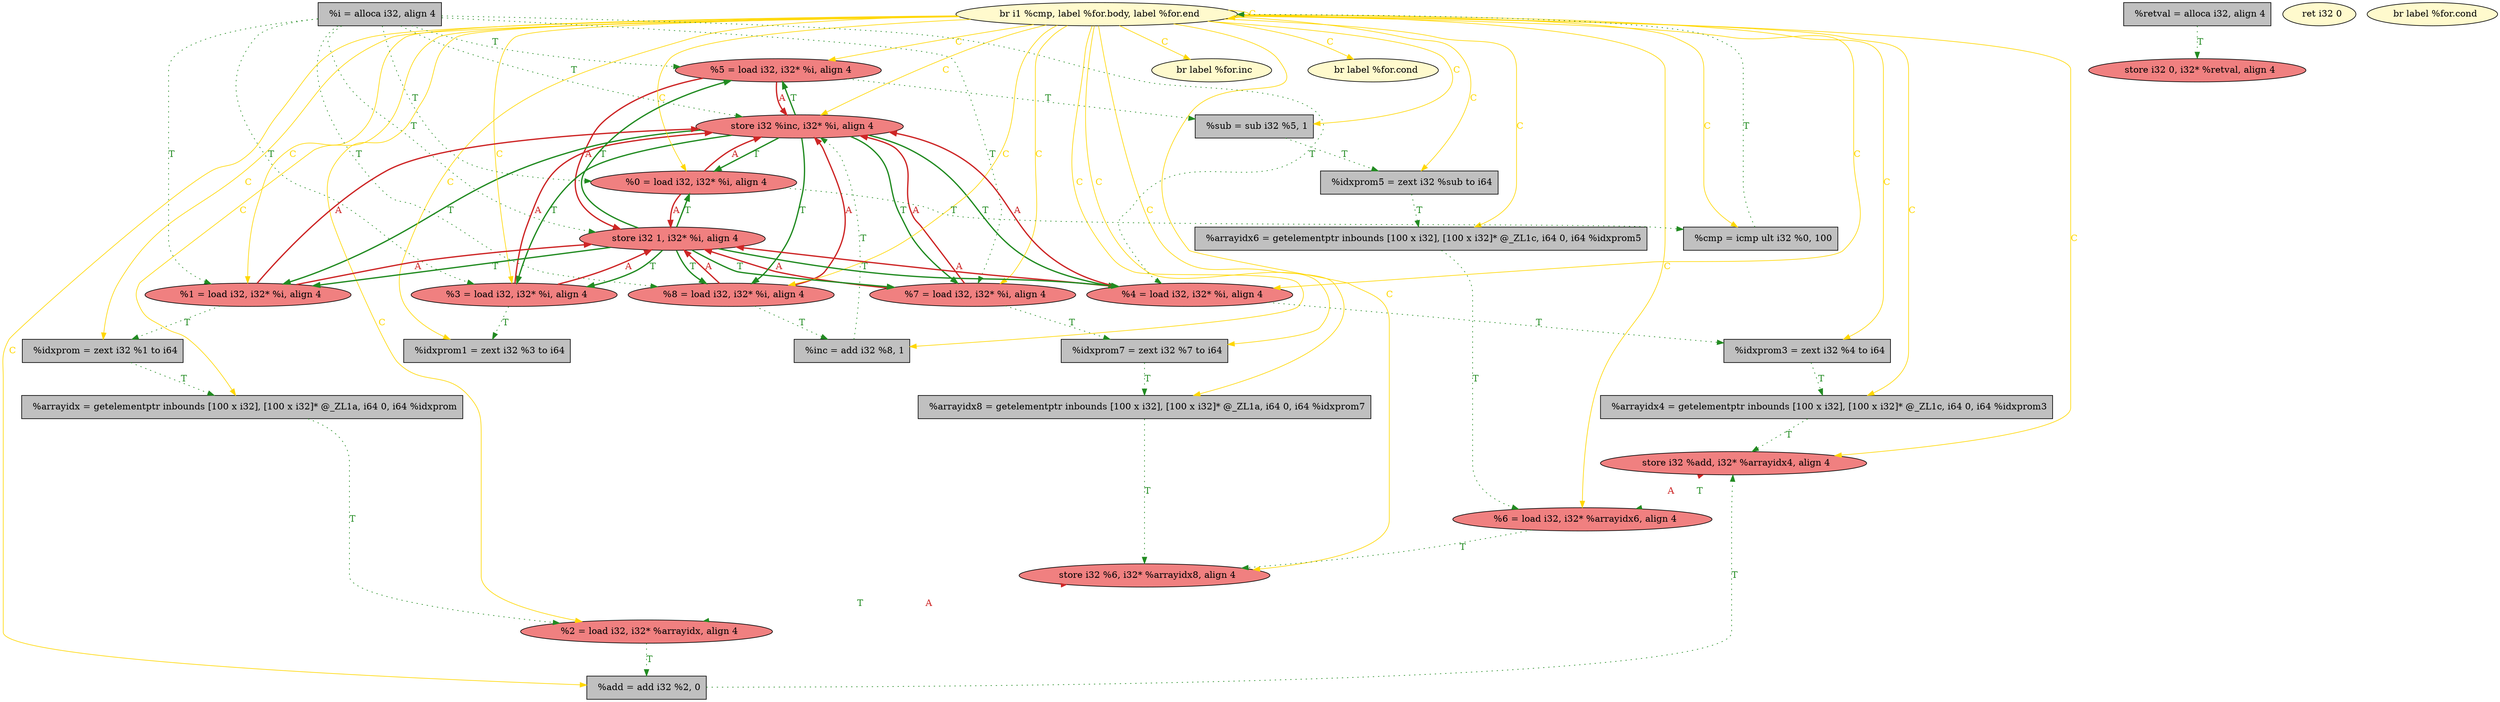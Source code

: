 
digraph G {


node30 [fillcolor=grey,label="  %arrayidx4 = getelementptr inbounds [100 x i32], [100 x i32]* @_ZL1c, i64 0, i64 %idxprom3",shape=rectangle,style=filled ]
node28 [fillcolor=lightcoral,label="  %5 = load i32, i32* %i, align 4",shape=ellipse,style=filled ]
node25 [fillcolor=lightcoral,label="  %7 = load i32, i32* %i, align 4",shape=ellipse,style=filled ]
node33 [fillcolor=lightcoral,label="  store i32 0, i32* %retval, align 4",shape=ellipse,style=filled ]
node22 [fillcolor=lemonchiffon,label="  ret i32 0",shape=ellipse,style=filled ]
node21 [fillcolor=lightcoral,label="  store i32 %inc, i32* %i, align 4",shape=ellipse,style=filled ]
node29 [fillcolor=lightcoral,label="  store i32 %6, i32* %arrayidx8, align 4",shape=ellipse,style=filled ]
node20 [fillcolor=lightcoral,label="  %8 = load i32, i32* %i, align 4",shape=ellipse,style=filled ]
node19 [fillcolor=grey,label="  %idxprom7 = zext i32 %7 to i64",shape=rectangle,style=filled ]
node18 [fillcolor=grey,label="  %inc = add i32 %8, 1",shape=rectangle,style=filled ]
node31 [fillcolor=grey,label="  %idxprom3 = zext i32 %4 to i64",shape=rectangle,style=filled ]
node17 [fillcolor=grey,label="  %retval = alloca i32, align 4",shape=rectangle,style=filled ]
node27 [fillcolor=grey,label="  %arrayidx6 = getelementptr inbounds [100 x i32], [100 x i32]* @_ZL1c, i64 0, i64 %idxprom5",shape=rectangle,style=filled ]
node16 [fillcolor=lightcoral,label="  %3 = load i32, i32* %i, align 4",shape=ellipse,style=filled ]
node4 [fillcolor=lemonchiffon,label="  br i1 %cmp, label %for.body, label %for.end",shape=ellipse,style=filled ]
node8 [fillcolor=grey,label="  %i = alloca i32, align 4",shape=rectangle,style=filled ]
node26 [fillcolor=lightcoral,label="  store i32 %add, i32* %arrayidx4, align 4",shape=ellipse,style=filled ]
node15 [fillcolor=lemonchiffon,label="  br label %for.inc",shape=ellipse,style=filled ]
node0 [fillcolor=lightcoral,label="  %4 = load i32, i32* %i, align 4",shape=ellipse,style=filled ]
node24 [fillcolor=lemonchiffon,label="  br label %for.cond",shape=ellipse,style=filled ]
node11 [fillcolor=lightcoral,label="  %1 = load i32, i32* %i, align 4",shape=ellipse,style=filled ]
node3 [fillcolor=grey,label="  %add = add i32 %2, 0",shape=rectangle,style=filled ]
node2 [fillcolor=grey,label="  %arrayidx8 = getelementptr inbounds [100 x i32], [100 x i32]* @_ZL1a, i64 0, i64 %idxprom7",shape=rectangle,style=filled ]
node32 [fillcolor=lightcoral,label="  store i32 1, i32* %i, align 4",shape=ellipse,style=filled ]
node12 [fillcolor=grey,label="  %idxprom5 = zext i32 %sub to i64",shape=rectangle,style=filled ]
node13 [fillcolor=lightcoral,label="  %0 = load i32, i32* %i, align 4",shape=ellipse,style=filled ]
node1 [fillcolor=lemonchiffon,label="  br label %for.cond",shape=ellipse,style=filled ]
node6 [fillcolor=lightcoral,label="  %2 = load i32, i32* %arrayidx, align 4",shape=ellipse,style=filled ]
node14 [fillcolor=grey,label="  %cmp = icmp ult i32 %0, 100",shape=rectangle,style=filled ]
node7 [fillcolor=grey,label="  %arrayidx = getelementptr inbounds [100 x i32], [100 x i32]* @_ZL1a, i64 0, i64 %idxprom",shape=rectangle,style=filled ]
node23 [fillcolor=grey,label="  %sub = sub i32 %5, 1",shape=rectangle,style=filled ]
node9 [fillcolor=grey,label="  %idxprom = zext i32 %1 to i64",shape=rectangle,style=filled ]
node5 [fillcolor=lightcoral,label="  %6 = load i32, i32* %arrayidx6, align 4",shape=ellipse,style=filled ]
node10 [fillcolor=grey,label="  %idxprom1 = zext i32 %3 to i64",shape=rectangle,style=filled ]

node8->node28 [style=dotted,color=forestgreen,label="T",penwidth=1.0,fontcolor=forestgreen ]
node4->node3 [color=gold,label="C",fontcolor=gold ]
node4->node6 [color=gold,label="C",fontcolor=gold ]
node7->node6 [style=dotted,color=forestgreen,label="T",penwidth=1.0,fontcolor=forestgreen ]
node4->node9 [color=gold,label="C",fontcolor=gold ]
node4->node11 [color=gold,label="C",fontcolor=gold ]
node4->node13 [color=gold,label="C",fontcolor=gold ]
node32->node28 [style=solid,color=forestgreen,label="T",penwidth=2.0,fontcolor=forestgreen ]
node28->node32 [style=solid,color=firebrick3,label="A",penwidth=2.0,fontcolor=firebrick3 ]
node25->node21 [style=solid,color=firebrick3,label="A",penwidth=2.0,fontcolor=firebrick3 ]
node4->node26 [color=gold,label="C",fontcolor=gold ]
node32->node13 [style=solid,color=forestgreen,label="T",penwidth=2.0,fontcolor=forestgreen ]
node8->node11 [style=dotted,color=forestgreen,label="T",penwidth=1.0,fontcolor=forestgreen ]
node14->node4 [style=dotted,color=forestgreen,label="T",penwidth=1.0,fontcolor=forestgreen ]
node30->node26 [style=dotted,color=forestgreen,label="T",penwidth=1.0,fontcolor=forestgreen ]
node13->node14 [style=dotted,color=forestgreen,label="T",penwidth=1.0,fontcolor=forestgreen ]
node21->node11 [style=solid,color=forestgreen,label="T",penwidth=2.0,fontcolor=forestgreen ]
node4->node0 [color=gold,label="C",fontcolor=gold ]
node4->node28 [color=gold,label="C",fontcolor=gold ]
node32->node11 [style=solid,color=forestgreen,label="T",penwidth=2.0,fontcolor=forestgreen ]
node8->node32 [style=dotted,color=forestgreen,label="T",penwidth=1.0,fontcolor=forestgreen ]
node4->node18 [color=gold,label="C",fontcolor=gold ]
node4->node27 [color=gold,label="C",fontcolor=gold ]
node21->node25 [style=solid,color=forestgreen,label="T",penwidth=2.0,fontcolor=forestgreen ]
node12->node27 [style=dotted,color=forestgreen,label="T",penwidth=1.0,fontcolor=forestgreen ]
node8->node20 [style=dotted,color=forestgreen,label="T",penwidth=1.0,fontcolor=forestgreen ]
node0->node21 [style=solid,color=firebrick3,label="A",penwidth=2.0,fontcolor=firebrick3 ]
node4->node14 [color=gold,label="C",fontcolor=gold ]
node5->node29 [style=dotted,color=forestgreen,label="T",penwidth=1.0,fontcolor=forestgreen ]
node11->node32 [style=solid,color=firebrick3,label="A",penwidth=2.0,fontcolor=firebrick3 ]
node4->node15 [color=gold,label="C",fontcolor=gold ]
node4->node19 [color=gold,label="C",fontcolor=gold ]
node25->node19 [style=dotted,color=forestgreen,label="T",penwidth=1.0,fontcolor=forestgreen ]
node6->node29 [style=solid,color=firebrick3,label="A",penwidth=0.0,fontcolor=firebrick3 ]
node4->node2 [color=gold,label="C",fontcolor=gold ]
node4->node20 [color=gold,label="C",fontcolor=gold ]
node28->node21 [style=solid,color=firebrick3,label="A",penwidth=2.0,fontcolor=firebrick3 ]
node9->node7 [style=dotted,color=forestgreen,label="T",penwidth=1.0,fontcolor=forestgreen ]
node4->node30 [color=gold,label="C",fontcolor=gold ]
node21->node0 [style=solid,color=forestgreen,label="T",penwidth=2.0,fontcolor=forestgreen ]
node11->node9 [style=dotted,color=forestgreen,label="T",penwidth=1.0,fontcolor=forestgreen ]
node4->node4 [color=gold,label="C",fontcolor=gold ]
node5->node26 [style=solid,color=firebrick3,label="A",penwidth=0.0,fontcolor=firebrick3 ]
node8->node25 [style=dotted,color=forestgreen,label="T",penwidth=1.0,fontcolor=forestgreen ]
node4->node23 [color=gold,label="C",fontcolor=gold ]
node16->node10 [style=dotted,color=forestgreen,label="T",penwidth=1.0,fontcolor=forestgreen ]
node29->node6 [style=solid,color=forestgreen,label="T",penwidth=0.0,fontcolor=forestgreen ]
node27->node5 [style=dotted,color=forestgreen,label="T",penwidth=1.0,fontcolor=forestgreen ]
node0->node32 [style=solid,color=firebrick3,label="A",penwidth=2.0,fontcolor=firebrick3 ]
node6->node3 [style=dotted,color=forestgreen,label="T",penwidth=1.0,fontcolor=forestgreen ]
node4->node31 [color=gold,label="C",fontcolor=gold ]
node8->node13 [style=dotted,color=forestgreen,label="T",penwidth=1.0,fontcolor=forestgreen ]
node4->node25 [color=gold,label="C",fontcolor=gold ]
node20->node32 [style=solid,color=firebrick3,label="A",penwidth=2.0,fontcolor=firebrick3 ]
node31->node30 [style=dotted,color=forestgreen,label="T",penwidth=1.0,fontcolor=forestgreen ]
node8->node21 [style=dotted,color=forestgreen,label="T",penwidth=1.0,fontcolor=forestgreen ]
node4->node29 [color=gold,label="C",fontcolor=gold ]
node21->node16 [style=solid,color=forestgreen,label="T",penwidth=2.0,fontcolor=forestgreen ]
node16->node21 [style=solid,color=firebrick3,label="A",penwidth=2.0,fontcolor=firebrick3 ]
node4->node24 [color=gold,label="C",fontcolor=gold ]
node4->node5 [color=gold,label="C",fontcolor=gold ]
node4->node7 [color=gold,label="C",fontcolor=gold ]
node18->node21 [style=dotted,color=forestgreen,label="T",penwidth=1.0,fontcolor=forestgreen ]
node4->node12 [color=gold,label="C",fontcolor=gold ]
node32->node25 [style=solid,color=forestgreen,label="T",penwidth=2.0,fontcolor=forestgreen ]
node25->node32 [style=solid,color=firebrick3,label="A",penwidth=2.0,fontcolor=firebrick3 ]
node23->node12 [style=dotted,color=forestgreen,label="T",penwidth=1.0,fontcolor=forestgreen ]
node20->node18 [style=dotted,color=forestgreen,label="T",penwidth=1.0,fontcolor=forestgreen ]
node8->node0 [style=dotted,color=forestgreen,label="T",penwidth=1.0,fontcolor=forestgreen ]
node28->node23 [style=dotted,color=forestgreen,label="T",penwidth=1.0,fontcolor=forestgreen ]
node3->node26 [style=dotted,color=forestgreen,label="T",penwidth=1.0,fontcolor=forestgreen ]
node16->node32 [style=solid,color=firebrick3,label="A",penwidth=2.0,fontcolor=firebrick3 ]
node26->node5 [style=solid,color=forestgreen,label="T",penwidth=0.0,fontcolor=forestgreen ]
node2->node29 [style=dotted,color=forestgreen,label="T",penwidth=1.0,fontcolor=forestgreen ]
node20->node21 [style=solid,color=firebrick3,label="A",penwidth=2.0,fontcolor=firebrick3 ]
node19->node2 [style=dotted,color=forestgreen,label="T",penwidth=1.0,fontcolor=forestgreen ]
node32->node0 [style=solid,color=forestgreen,label="T",penwidth=2.0,fontcolor=forestgreen ]
node11->node21 [style=solid,color=firebrick3,label="A",penwidth=2.0,fontcolor=firebrick3 ]
node0->node31 [style=dotted,color=forestgreen,label="T",penwidth=1.0,fontcolor=forestgreen ]
node4->node10 [color=gold,label="C",fontcolor=gold ]
node32->node16 [style=solid,color=forestgreen,label="T",penwidth=2.0,fontcolor=forestgreen ]
node13->node32 [style=solid,color=firebrick3,label="A",penwidth=2.0,fontcolor=firebrick3 ]
node32->node20 [style=solid,color=forestgreen,label="T",penwidth=2.0,fontcolor=forestgreen ]
node21->node20 [style=solid,color=forestgreen,label="T",penwidth=2.0,fontcolor=forestgreen ]
node21->node13 [style=solid,color=forestgreen,label="T",penwidth=2.0,fontcolor=forestgreen ]
node17->node33 [style=dotted,color=forestgreen,label="T",penwidth=1.0,fontcolor=forestgreen ]
node13->node21 [style=solid,color=firebrick3,label="A",penwidth=2.0,fontcolor=firebrick3 ]
node8->node16 [style=dotted,color=forestgreen,label="T",penwidth=1.0,fontcolor=forestgreen ]
node4->node16 [color=gold,label="C",fontcolor=gold ]
node21->node28 [style=solid,color=forestgreen,label="T",penwidth=2.0,fontcolor=forestgreen ]
node4->node21 [color=gold,label="C",fontcolor=gold ]


}
